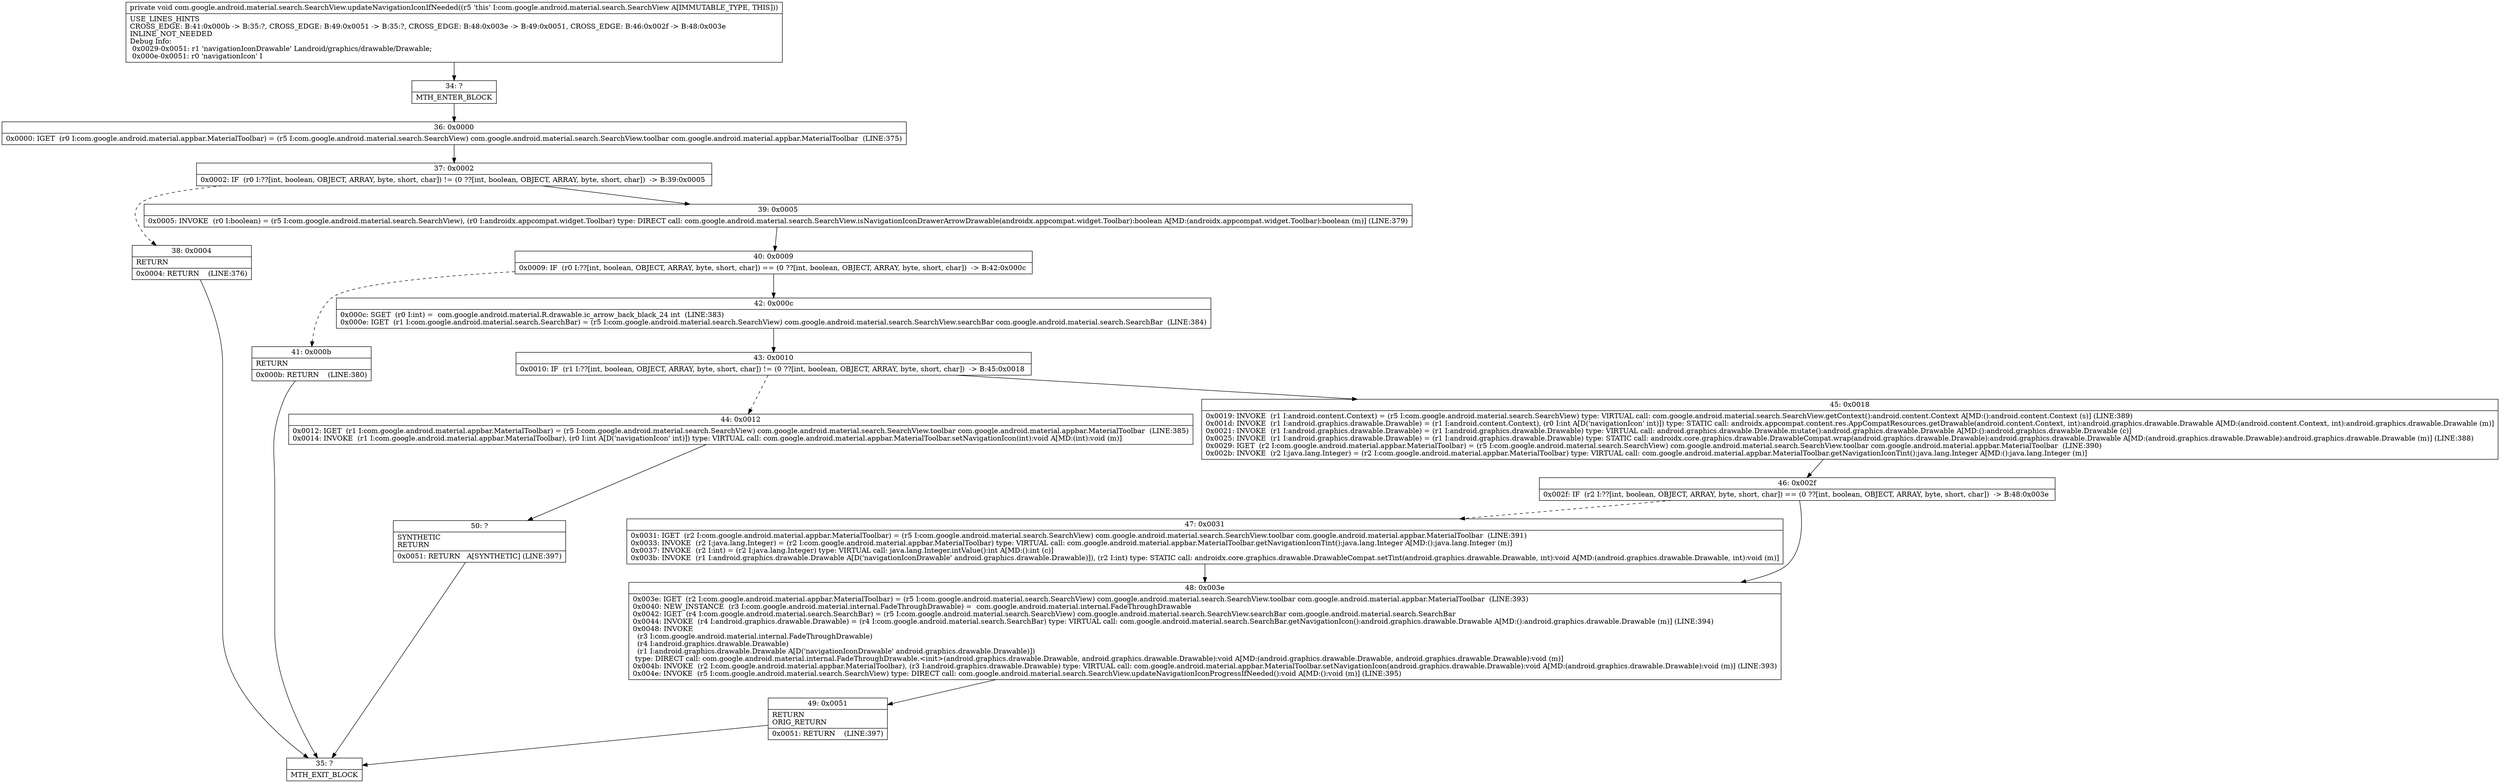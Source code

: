 digraph "CFG forcom.google.android.material.search.SearchView.updateNavigationIconIfNeeded()V" {
Node_34 [shape=record,label="{34\:\ ?|MTH_ENTER_BLOCK\l}"];
Node_36 [shape=record,label="{36\:\ 0x0000|0x0000: IGET  (r0 I:com.google.android.material.appbar.MaterialToolbar) = (r5 I:com.google.android.material.search.SearchView) com.google.android.material.search.SearchView.toolbar com.google.android.material.appbar.MaterialToolbar  (LINE:375)\l}"];
Node_37 [shape=record,label="{37\:\ 0x0002|0x0002: IF  (r0 I:??[int, boolean, OBJECT, ARRAY, byte, short, char]) != (0 ??[int, boolean, OBJECT, ARRAY, byte, short, char])  \-\> B:39:0x0005 \l}"];
Node_38 [shape=record,label="{38\:\ 0x0004|RETURN\l|0x0004: RETURN    (LINE:376)\l}"];
Node_35 [shape=record,label="{35\:\ ?|MTH_EXIT_BLOCK\l}"];
Node_39 [shape=record,label="{39\:\ 0x0005|0x0005: INVOKE  (r0 I:boolean) = (r5 I:com.google.android.material.search.SearchView), (r0 I:androidx.appcompat.widget.Toolbar) type: DIRECT call: com.google.android.material.search.SearchView.isNavigationIconDrawerArrowDrawable(androidx.appcompat.widget.Toolbar):boolean A[MD:(androidx.appcompat.widget.Toolbar):boolean (m)] (LINE:379)\l}"];
Node_40 [shape=record,label="{40\:\ 0x0009|0x0009: IF  (r0 I:??[int, boolean, OBJECT, ARRAY, byte, short, char]) == (0 ??[int, boolean, OBJECT, ARRAY, byte, short, char])  \-\> B:42:0x000c \l}"];
Node_41 [shape=record,label="{41\:\ 0x000b|RETURN\l|0x000b: RETURN    (LINE:380)\l}"];
Node_42 [shape=record,label="{42\:\ 0x000c|0x000c: SGET  (r0 I:int) =  com.google.android.material.R.drawable.ic_arrow_back_black_24 int  (LINE:383)\l0x000e: IGET  (r1 I:com.google.android.material.search.SearchBar) = (r5 I:com.google.android.material.search.SearchView) com.google.android.material.search.SearchView.searchBar com.google.android.material.search.SearchBar  (LINE:384)\l}"];
Node_43 [shape=record,label="{43\:\ 0x0010|0x0010: IF  (r1 I:??[int, boolean, OBJECT, ARRAY, byte, short, char]) != (0 ??[int, boolean, OBJECT, ARRAY, byte, short, char])  \-\> B:45:0x0018 \l}"];
Node_44 [shape=record,label="{44\:\ 0x0012|0x0012: IGET  (r1 I:com.google.android.material.appbar.MaterialToolbar) = (r5 I:com.google.android.material.search.SearchView) com.google.android.material.search.SearchView.toolbar com.google.android.material.appbar.MaterialToolbar  (LINE:385)\l0x0014: INVOKE  (r1 I:com.google.android.material.appbar.MaterialToolbar), (r0 I:int A[D('navigationIcon' int)]) type: VIRTUAL call: com.google.android.material.appbar.MaterialToolbar.setNavigationIcon(int):void A[MD:(int):void (m)]\l}"];
Node_50 [shape=record,label="{50\:\ ?|SYNTHETIC\lRETURN\l|0x0051: RETURN   A[SYNTHETIC] (LINE:397)\l}"];
Node_45 [shape=record,label="{45\:\ 0x0018|0x0019: INVOKE  (r1 I:android.content.Context) = (r5 I:com.google.android.material.search.SearchView) type: VIRTUAL call: com.google.android.material.search.SearchView.getContext():android.content.Context A[MD:():android.content.Context (s)] (LINE:389)\l0x001d: INVOKE  (r1 I:android.graphics.drawable.Drawable) = (r1 I:android.content.Context), (r0 I:int A[D('navigationIcon' int)]) type: STATIC call: androidx.appcompat.content.res.AppCompatResources.getDrawable(android.content.Context, int):android.graphics.drawable.Drawable A[MD:(android.content.Context, int):android.graphics.drawable.Drawable (m)]\l0x0021: INVOKE  (r1 I:android.graphics.drawable.Drawable) = (r1 I:android.graphics.drawable.Drawable) type: VIRTUAL call: android.graphics.drawable.Drawable.mutate():android.graphics.drawable.Drawable A[MD:():android.graphics.drawable.Drawable (c)]\l0x0025: INVOKE  (r1 I:android.graphics.drawable.Drawable) = (r1 I:android.graphics.drawable.Drawable) type: STATIC call: androidx.core.graphics.drawable.DrawableCompat.wrap(android.graphics.drawable.Drawable):android.graphics.drawable.Drawable A[MD:(android.graphics.drawable.Drawable):android.graphics.drawable.Drawable (m)] (LINE:388)\l0x0029: IGET  (r2 I:com.google.android.material.appbar.MaterialToolbar) = (r5 I:com.google.android.material.search.SearchView) com.google.android.material.search.SearchView.toolbar com.google.android.material.appbar.MaterialToolbar  (LINE:390)\l0x002b: INVOKE  (r2 I:java.lang.Integer) = (r2 I:com.google.android.material.appbar.MaterialToolbar) type: VIRTUAL call: com.google.android.material.appbar.MaterialToolbar.getNavigationIconTint():java.lang.Integer A[MD:():java.lang.Integer (m)]\l}"];
Node_46 [shape=record,label="{46\:\ 0x002f|0x002f: IF  (r2 I:??[int, boolean, OBJECT, ARRAY, byte, short, char]) == (0 ??[int, boolean, OBJECT, ARRAY, byte, short, char])  \-\> B:48:0x003e \l}"];
Node_47 [shape=record,label="{47\:\ 0x0031|0x0031: IGET  (r2 I:com.google.android.material.appbar.MaterialToolbar) = (r5 I:com.google.android.material.search.SearchView) com.google.android.material.search.SearchView.toolbar com.google.android.material.appbar.MaterialToolbar  (LINE:391)\l0x0033: INVOKE  (r2 I:java.lang.Integer) = (r2 I:com.google.android.material.appbar.MaterialToolbar) type: VIRTUAL call: com.google.android.material.appbar.MaterialToolbar.getNavigationIconTint():java.lang.Integer A[MD:():java.lang.Integer (m)]\l0x0037: INVOKE  (r2 I:int) = (r2 I:java.lang.Integer) type: VIRTUAL call: java.lang.Integer.intValue():int A[MD:():int (c)]\l0x003b: INVOKE  (r1 I:android.graphics.drawable.Drawable A[D('navigationIconDrawable' android.graphics.drawable.Drawable)]), (r2 I:int) type: STATIC call: androidx.core.graphics.drawable.DrawableCompat.setTint(android.graphics.drawable.Drawable, int):void A[MD:(android.graphics.drawable.Drawable, int):void (m)]\l}"];
Node_48 [shape=record,label="{48\:\ 0x003e|0x003e: IGET  (r2 I:com.google.android.material.appbar.MaterialToolbar) = (r5 I:com.google.android.material.search.SearchView) com.google.android.material.search.SearchView.toolbar com.google.android.material.appbar.MaterialToolbar  (LINE:393)\l0x0040: NEW_INSTANCE  (r3 I:com.google.android.material.internal.FadeThroughDrawable) =  com.google.android.material.internal.FadeThroughDrawable \l0x0042: IGET  (r4 I:com.google.android.material.search.SearchBar) = (r5 I:com.google.android.material.search.SearchView) com.google.android.material.search.SearchView.searchBar com.google.android.material.search.SearchBar \l0x0044: INVOKE  (r4 I:android.graphics.drawable.Drawable) = (r4 I:com.google.android.material.search.SearchBar) type: VIRTUAL call: com.google.android.material.search.SearchBar.getNavigationIcon():android.graphics.drawable.Drawable A[MD:():android.graphics.drawable.Drawable (m)] (LINE:394)\l0x0048: INVOKE  \l  (r3 I:com.google.android.material.internal.FadeThroughDrawable)\l  (r4 I:android.graphics.drawable.Drawable)\l  (r1 I:android.graphics.drawable.Drawable A[D('navigationIconDrawable' android.graphics.drawable.Drawable)])\l type: DIRECT call: com.google.android.material.internal.FadeThroughDrawable.\<init\>(android.graphics.drawable.Drawable, android.graphics.drawable.Drawable):void A[MD:(android.graphics.drawable.Drawable, android.graphics.drawable.Drawable):void (m)]\l0x004b: INVOKE  (r2 I:com.google.android.material.appbar.MaterialToolbar), (r3 I:android.graphics.drawable.Drawable) type: VIRTUAL call: com.google.android.material.appbar.MaterialToolbar.setNavigationIcon(android.graphics.drawable.Drawable):void A[MD:(android.graphics.drawable.Drawable):void (m)] (LINE:393)\l0x004e: INVOKE  (r5 I:com.google.android.material.search.SearchView) type: DIRECT call: com.google.android.material.search.SearchView.updateNavigationIconProgressIfNeeded():void A[MD:():void (m)] (LINE:395)\l}"];
Node_49 [shape=record,label="{49\:\ 0x0051|RETURN\lORIG_RETURN\l|0x0051: RETURN    (LINE:397)\l}"];
MethodNode[shape=record,label="{private void com.google.android.material.search.SearchView.updateNavigationIconIfNeeded((r5 'this' I:com.google.android.material.search.SearchView A[IMMUTABLE_TYPE, THIS]))  | USE_LINES_HINTS\lCROSS_EDGE: B:41:0x000b \-\> B:35:?, CROSS_EDGE: B:49:0x0051 \-\> B:35:?, CROSS_EDGE: B:48:0x003e \-\> B:49:0x0051, CROSS_EDGE: B:46:0x002f \-\> B:48:0x003e\lINLINE_NOT_NEEDED\lDebug Info:\l  0x0029\-0x0051: r1 'navigationIconDrawable' Landroid\/graphics\/drawable\/Drawable;\l  0x000e\-0x0051: r0 'navigationIcon' I\l}"];
MethodNode -> Node_34;Node_34 -> Node_36;
Node_36 -> Node_37;
Node_37 -> Node_38[style=dashed];
Node_37 -> Node_39;
Node_38 -> Node_35;
Node_39 -> Node_40;
Node_40 -> Node_41[style=dashed];
Node_40 -> Node_42;
Node_41 -> Node_35;
Node_42 -> Node_43;
Node_43 -> Node_44[style=dashed];
Node_43 -> Node_45;
Node_44 -> Node_50;
Node_50 -> Node_35;
Node_45 -> Node_46;
Node_46 -> Node_47[style=dashed];
Node_46 -> Node_48;
Node_47 -> Node_48;
Node_48 -> Node_49;
Node_49 -> Node_35;
}


